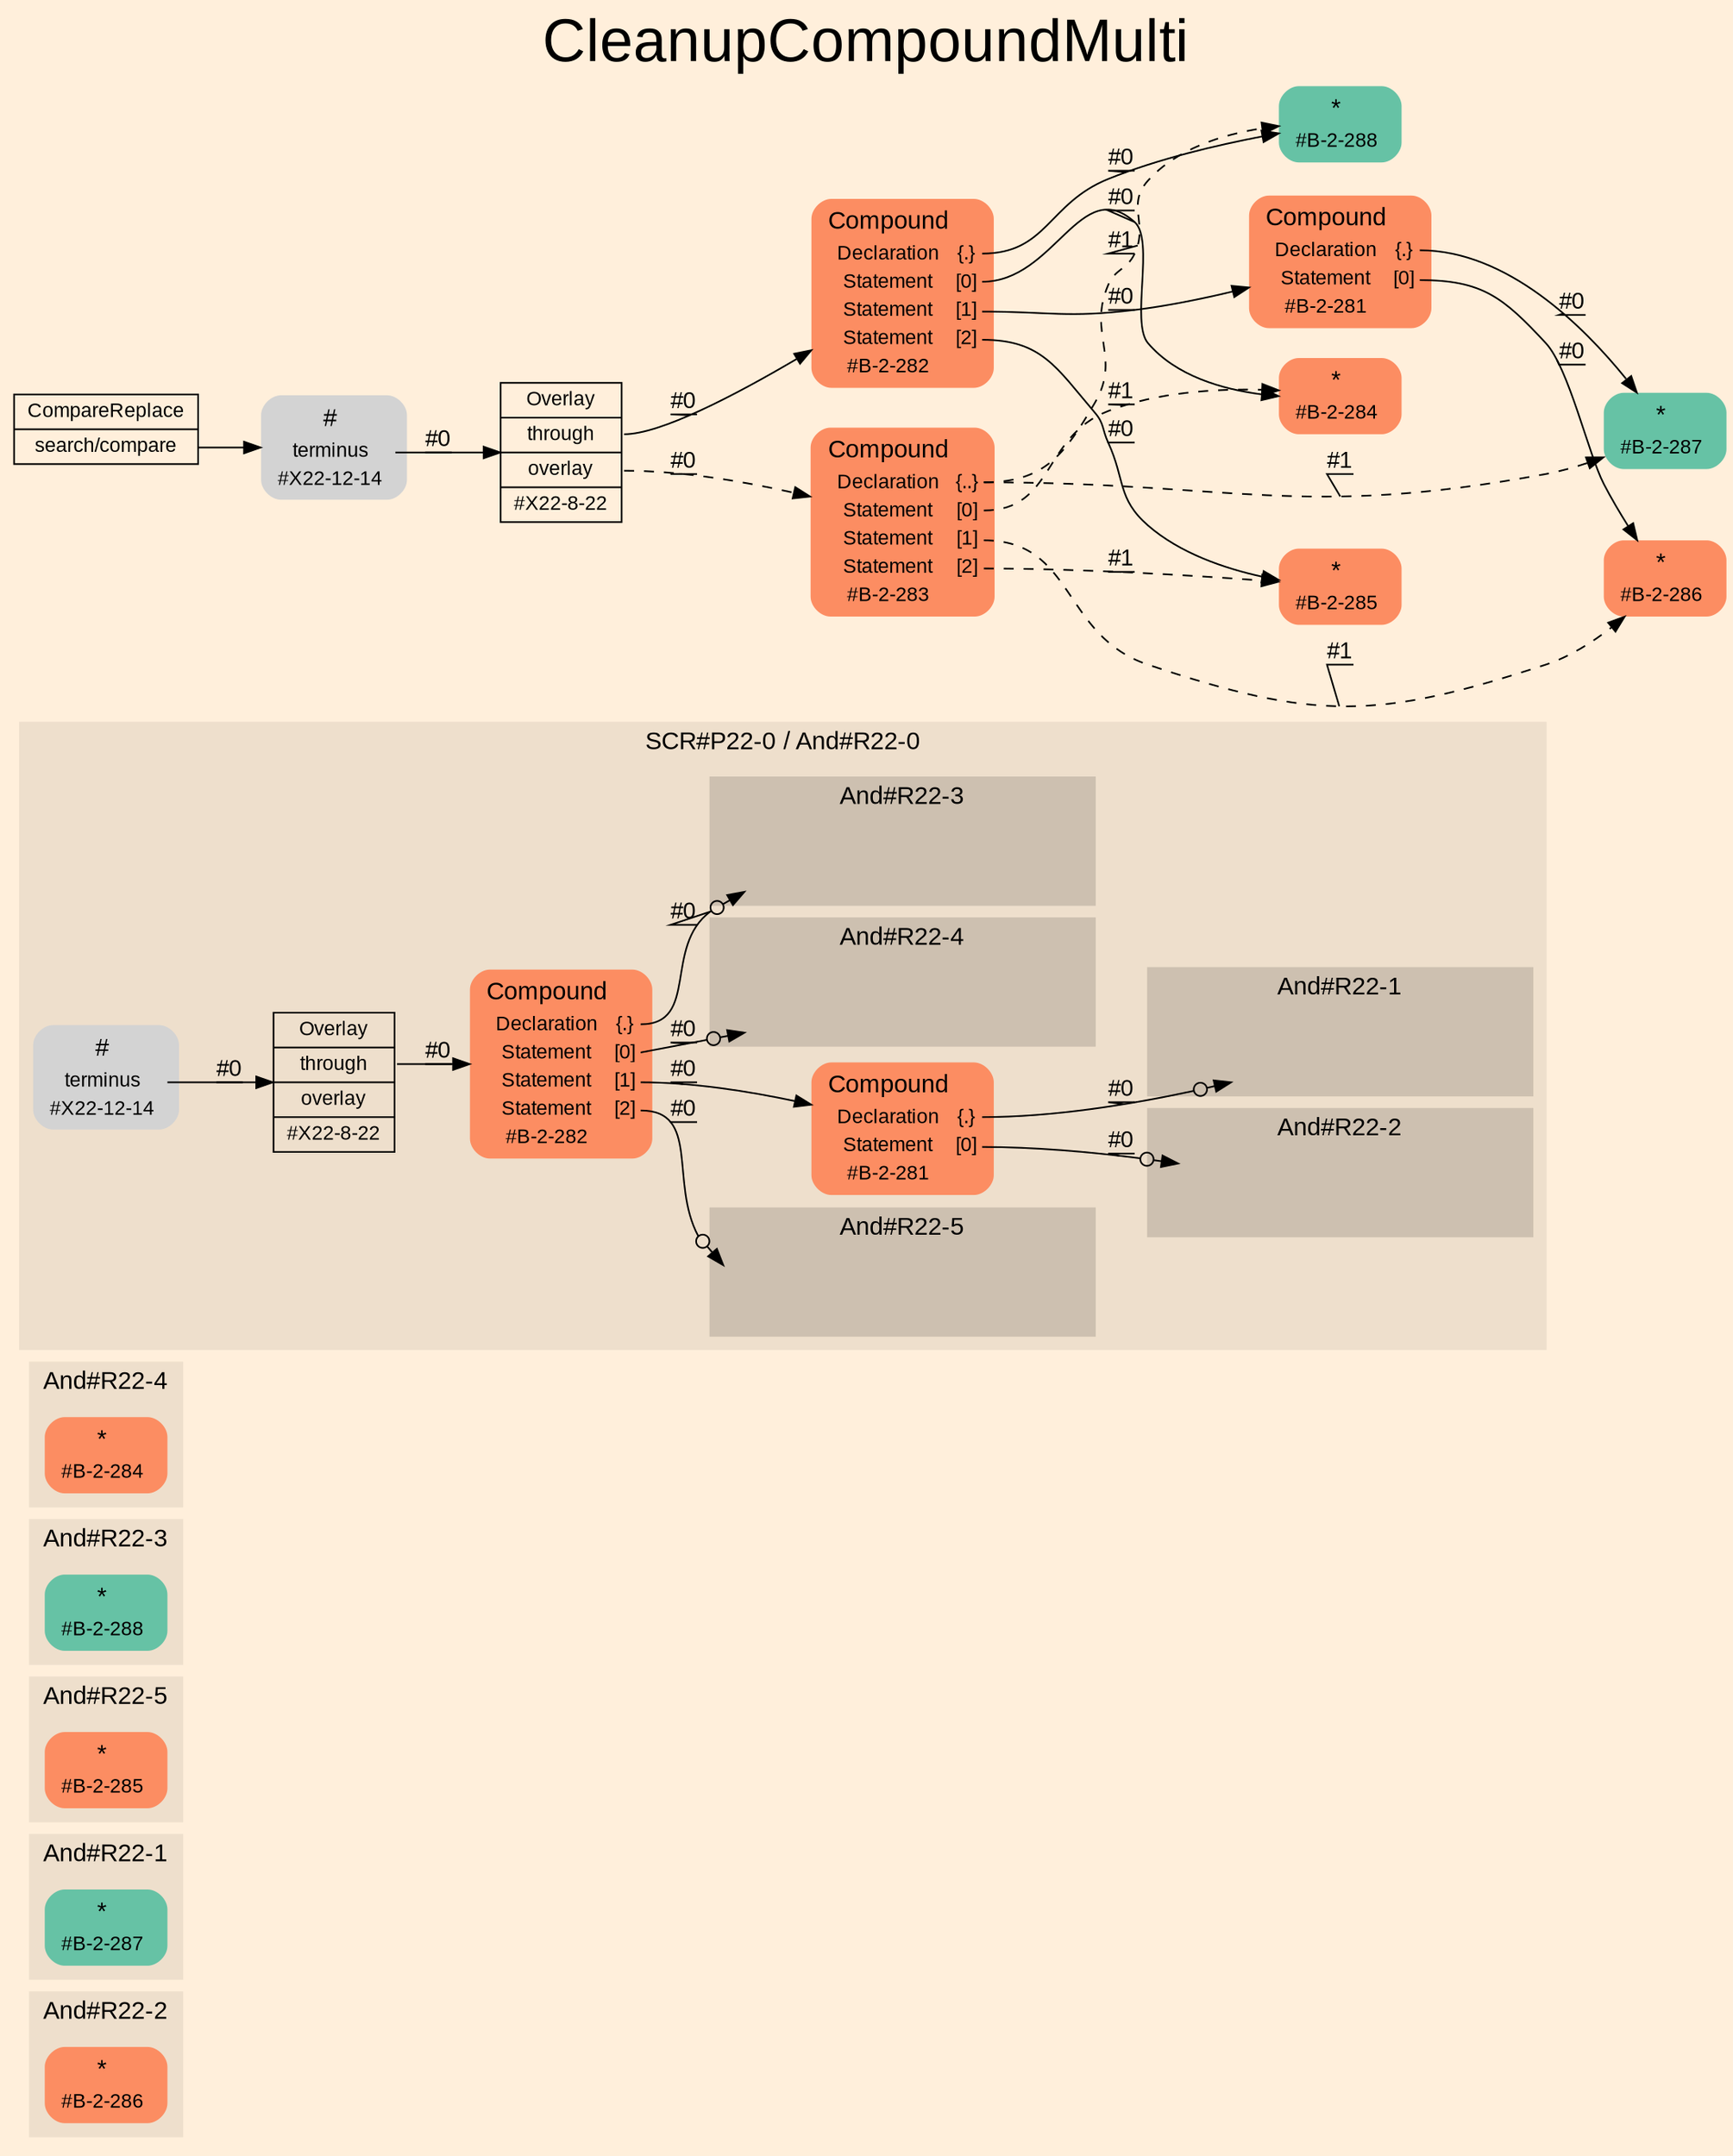 digraph "CleanupCompoundMulti" {
label = "CleanupCompoundMulti"
labelloc = t
fontsize = "36"
graph [
    rankdir = "LR"
    ranksep = 0.3
    bgcolor = antiquewhite1
    color = black
    fontcolor = black
    fontname = "Arial"
];
node [
    fontname = "Arial"
];
edge [
    fontname = "Arial"
];

// -------------------- figure And#R22-2 --------------------
// -------- region And#R22-2 ----------
subgraph "clusterAnd#R22-2" {
    label = "And#R22-2"
    style = "filled"
    color = antiquewhite2
    fontsize = "15"
    "And#R22-2/#B-2-286" [
        // -------- block And#R22-2/#B-2-286 ----------
        shape = "plaintext"
        fillcolor = "/set28/2"
        label = <<TABLE BORDER="0" CELLBORDER="0" CELLSPACING="0">
         <TR><TD><FONT POINT-SIZE="15.0">*</FONT></TD><TD></TD></TR>
         <TR><TD>#B-2-286</TD><TD PORT="port0"></TD></TR>
        </TABLE>>
        style = "rounded,filled"
        fontsize = "12"
    ];
    
}


// -------------------- figure And#R22-1 --------------------
// -------- region And#R22-1 ----------
subgraph "clusterAnd#R22-1" {
    label = "And#R22-1"
    style = "filled"
    color = antiquewhite2
    fontsize = "15"
    "And#R22-1/#B-2-287" [
        // -------- block And#R22-1/#B-2-287 ----------
        shape = "plaintext"
        fillcolor = "/set28/1"
        label = <<TABLE BORDER="0" CELLBORDER="0" CELLSPACING="0">
         <TR><TD><FONT POINT-SIZE="15.0">*</FONT></TD><TD></TD></TR>
         <TR><TD>#B-2-287</TD><TD PORT="port0"></TD></TR>
        </TABLE>>
        style = "rounded,filled"
        fontsize = "12"
    ];
    
}


// -------------------- figure And#R22-5 --------------------
// -------- region And#R22-5 ----------
subgraph "clusterAnd#R22-5" {
    label = "And#R22-5"
    style = "filled"
    color = antiquewhite2
    fontsize = "15"
    "And#R22-5/#B-2-285" [
        // -------- block And#R22-5/#B-2-285 ----------
        shape = "plaintext"
        fillcolor = "/set28/2"
        label = <<TABLE BORDER="0" CELLBORDER="0" CELLSPACING="0">
         <TR><TD><FONT POINT-SIZE="15.0">*</FONT></TD><TD></TD></TR>
         <TR><TD>#B-2-285</TD><TD PORT="port0"></TD></TR>
        </TABLE>>
        style = "rounded,filled"
        fontsize = "12"
    ];
    
}


// -------------------- figure And#R22-3 --------------------
// -------- region And#R22-3 ----------
subgraph "clusterAnd#R22-3" {
    label = "And#R22-3"
    style = "filled"
    color = antiquewhite2
    fontsize = "15"
    "And#R22-3/#B-2-288" [
        // -------- block And#R22-3/#B-2-288 ----------
        shape = "plaintext"
        fillcolor = "/set28/1"
        label = <<TABLE BORDER="0" CELLBORDER="0" CELLSPACING="0">
         <TR><TD><FONT POINT-SIZE="15.0">*</FONT></TD><TD></TD></TR>
         <TR><TD>#B-2-288</TD><TD PORT="port0"></TD></TR>
        </TABLE>>
        style = "rounded,filled"
        fontsize = "12"
    ];
    
}


// -------------------- figure And#R22-4 --------------------
// -------- region And#R22-4 ----------
subgraph "clusterAnd#R22-4" {
    label = "And#R22-4"
    style = "filled"
    color = antiquewhite2
    fontsize = "15"
    "And#R22-4/#B-2-284" [
        // -------- block And#R22-4/#B-2-284 ----------
        shape = "plaintext"
        fillcolor = "/set28/2"
        label = <<TABLE BORDER="0" CELLBORDER="0" CELLSPACING="0">
         <TR><TD><FONT POINT-SIZE="15.0">*</FONT></TD><TD></TD></TR>
         <TR><TD>#B-2-284</TD><TD PORT="port0"></TD></TR>
        </TABLE>>
        style = "rounded,filled"
        fontsize = "12"
    ];
    
}


// -------------------- figure And#R22-0 --------------------
// -------- region And#R22-0 ----------
subgraph "clusterAnd#R22-0" {
    label = "SCR#P22-0 / And#R22-0"
    style = "filled"
    color = antiquewhite2
    fontsize = "15"
    "And#R22-0/#B-2-281" [
        // -------- block And#R22-0/#B-2-281 ----------
        shape = "plaintext"
        fillcolor = "/set28/2"
        label = <<TABLE BORDER="0" CELLBORDER="0" CELLSPACING="0">
         <TR><TD><FONT POINT-SIZE="15.0">Compound</FONT></TD><TD></TD></TR>
         <TR><TD>Declaration</TD><TD PORT="port0">{.}</TD></TR>
         <TR><TD>Statement</TD><TD PORT="port1">[0]</TD></TR>
         <TR><TD>#B-2-281</TD><TD PORT="port2"></TD></TR>
        </TABLE>>
        style = "rounded,filled"
        fontsize = "12"
    ];
    
    "And#R22-0/#X22-8-22" [
        // -------- block And#R22-0/#X22-8-22 ----------
        shape = "record"
        fillcolor = antiquewhite2
        label = "<fixed> Overlay | <port0> through | <port1> overlay | <port2> #X22-8-22"
        style = "filled"
        fontsize = "12"
        color = black
        fontcolor = black
    ];
    
    "And#R22-0/#B-2-282" [
        // -------- block And#R22-0/#B-2-282 ----------
        shape = "plaintext"
        fillcolor = "/set28/2"
        label = <<TABLE BORDER="0" CELLBORDER="0" CELLSPACING="0">
         <TR><TD><FONT POINT-SIZE="15.0">Compound</FONT></TD><TD></TD></TR>
         <TR><TD>Declaration</TD><TD PORT="port0">{.}</TD></TR>
         <TR><TD>Statement</TD><TD PORT="port1">[0]</TD></TR>
         <TR><TD>Statement</TD><TD PORT="port2">[1]</TD></TR>
         <TR><TD>Statement</TD><TD PORT="port3">[2]</TD></TR>
         <TR><TD>#B-2-282</TD><TD PORT="port4"></TD></TR>
        </TABLE>>
        style = "rounded,filled"
        fontsize = "12"
    ];
    
    "And#R22-0/#X22-12-14" [
        // -------- block And#R22-0/#X22-12-14 ----------
        shape = "plaintext"
        label = <<TABLE BORDER="0" CELLBORDER="0" CELLSPACING="0">
         <TR><TD><FONT POINT-SIZE="15.0">#</FONT></TD><TD></TD></TR>
         <TR><TD>terminus</TD><TD PORT="port0"></TD></TR>
         <TR><TD>#X22-12-14</TD><TD PORT="port1"></TD></TR>
        </TABLE>>
        style = "rounded,filled"
        fontsize = "12"
    ];
    
    // -------- region And#R22-0/And#R22-1 ----------
    subgraph "clusterAnd#R22-0/And#R22-1" {
        label = "And#R22-1"
        style = "filled"
        color = antiquewhite3
        fontsize = "15"
        "And#R22-0/And#R22-1/#B-2-287" [
            // -------- block And#R22-0/And#R22-1/#B-2-287 ----------
            shape = none
            fillcolor = "/set28/1"
            style = "invisible"
        ];
        
    }
    
    // -------- region And#R22-0/And#R22-2 ----------
    subgraph "clusterAnd#R22-0/And#R22-2" {
        label = "And#R22-2"
        style = "filled"
        color = antiquewhite3
        fontsize = "15"
        "And#R22-0/And#R22-2/#B-2-286" [
            // -------- block And#R22-0/And#R22-2/#B-2-286 ----------
            shape = none
            fillcolor = "/set28/2"
            style = "invisible"
        ];
        
    }
    
    // -------- region And#R22-0/And#R22-3 ----------
    subgraph "clusterAnd#R22-0/And#R22-3" {
        label = "And#R22-3"
        style = "filled"
        color = antiquewhite3
        fontsize = "15"
        "And#R22-0/And#R22-3/#B-2-288" [
            // -------- block And#R22-0/And#R22-3/#B-2-288 ----------
            shape = none
            fillcolor = "/set28/1"
            style = "invisible"
        ];
        
    }
    
    // -------- region And#R22-0/And#R22-4 ----------
    subgraph "clusterAnd#R22-0/And#R22-4" {
        label = "And#R22-4"
        style = "filled"
        color = antiquewhite3
        fontsize = "15"
        "And#R22-0/And#R22-4/#B-2-284" [
            // -------- block And#R22-0/And#R22-4/#B-2-284 ----------
            shape = none
            fillcolor = "/set28/2"
            style = "invisible"
        ];
        
    }
    
    // -------- region And#R22-0/And#R22-5 ----------
    subgraph "clusterAnd#R22-0/And#R22-5" {
        label = "And#R22-5"
        style = "filled"
        color = antiquewhite3
        fontsize = "15"
        "And#R22-0/And#R22-5/#B-2-285" [
            // -------- block And#R22-0/And#R22-5/#B-2-285 ----------
            shape = none
            fillcolor = "/set28/2"
            style = "invisible"
        ];
        
    }
    
}

"And#R22-0/#B-2-281":port0 -> "And#R22-0/And#R22-1/#B-2-287" [
    arrowhead="normalnoneodot"
    label = "#0"
    decorate = true
    color = black
    fontcolor = black
];

"And#R22-0/#B-2-281":port1 -> "And#R22-0/And#R22-2/#B-2-286" [
    arrowhead="normalnoneodot"
    label = "#0"
    decorate = true
    color = black
    fontcolor = black
];

"And#R22-0/#X22-8-22":port0 -> "And#R22-0/#B-2-282" [
    label = "#0"
    decorate = true
    color = black
    fontcolor = black
];

"And#R22-0/#B-2-282":port0 -> "And#R22-0/And#R22-3/#B-2-288" [
    arrowhead="normalnoneodot"
    label = "#0"
    decorate = true
    color = black
    fontcolor = black
];

"And#R22-0/#B-2-282":port1 -> "And#R22-0/And#R22-4/#B-2-284" [
    arrowhead="normalnoneodot"
    label = "#0"
    decorate = true
    color = black
    fontcolor = black
];

"And#R22-0/#B-2-282":port2 -> "And#R22-0/#B-2-281" [
    label = "#0"
    decorate = true
    color = black
    fontcolor = black
];

"And#R22-0/#B-2-282":port3 -> "And#R22-0/And#R22-5/#B-2-285" [
    arrowhead="normalnoneodot"
    label = "#0"
    decorate = true
    color = black
    fontcolor = black
];

"And#R22-0/#X22-12-14":port0 -> "And#R22-0/#X22-8-22" [
    label = "#0"
    decorate = true
    color = black
    fontcolor = black
];


// -------------------- transformation figure --------------------
"CR#X22-10-22" [
    // -------- block CR#X22-10-22 ----------
    shape = "record"
    fillcolor = antiquewhite1
    label = "<fixed> CompareReplace | <port0> search/compare"
    style = "filled"
    fontsize = "12"
    color = black
    fontcolor = black
];

"#X22-12-14" [
    // -------- block #X22-12-14 ----------
    shape = "plaintext"
    label = <<TABLE BORDER="0" CELLBORDER="0" CELLSPACING="0">
     <TR><TD><FONT POINT-SIZE="15.0">#</FONT></TD><TD></TD></TR>
     <TR><TD>terminus</TD><TD PORT="port0"></TD></TR>
     <TR><TD>#X22-12-14</TD><TD PORT="port1"></TD></TR>
    </TABLE>>
    style = "rounded,filled"
    fontsize = "12"
];

"#X22-8-22" [
    // -------- block #X22-8-22 ----------
    shape = "record"
    fillcolor = antiquewhite1
    label = "<fixed> Overlay | <port0> through | <port1> overlay | <port2> #X22-8-22"
    style = "filled"
    fontsize = "12"
    color = black
    fontcolor = black
];

"#B-2-282" [
    // -------- block #B-2-282 ----------
    shape = "plaintext"
    fillcolor = "/set28/2"
    label = <<TABLE BORDER="0" CELLBORDER="0" CELLSPACING="0">
     <TR><TD><FONT POINT-SIZE="15.0">Compound</FONT></TD><TD></TD></TR>
     <TR><TD>Declaration</TD><TD PORT="port0">{.}</TD></TR>
     <TR><TD>Statement</TD><TD PORT="port1">[0]</TD></TR>
     <TR><TD>Statement</TD><TD PORT="port2">[1]</TD></TR>
     <TR><TD>Statement</TD><TD PORT="port3">[2]</TD></TR>
     <TR><TD>#B-2-282</TD><TD PORT="port4"></TD></TR>
    </TABLE>>
    style = "rounded,filled"
    fontsize = "12"
];

"#B-2-288" [
    // -------- block #B-2-288 ----------
    shape = "plaintext"
    fillcolor = "/set28/1"
    label = <<TABLE BORDER="0" CELLBORDER="0" CELLSPACING="0">
     <TR><TD><FONT POINT-SIZE="15.0">*</FONT></TD><TD></TD></TR>
     <TR><TD>#B-2-288</TD><TD PORT="port0"></TD></TR>
    </TABLE>>
    style = "rounded,filled"
    fontsize = "12"
];

"#B-2-284" [
    // -------- block #B-2-284 ----------
    shape = "plaintext"
    fillcolor = "/set28/2"
    label = <<TABLE BORDER="0" CELLBORDER="0" CELLSPACING="0">
     <TR><TD><FONT POINT-SIZE="15.0">*</FONT></TD><TD></TD></TR>
     <TR><TD>#B-2-284</TD><TD PORT="port0"></TD></TR>
    </TABLE>>
    style = "rounded,filled"
    fontsize = "12"
];

"#B-2-281" [
    // -------- block #B-2-281 ----------
    shape = "plaintext"
    fillcolor = "/set28/2"
    label = <<TABLE BORDER="0" CELLBORDER="0" CELLSPACING="0">
     <TR><TD><FONT POINT-SIZE="15.0">Compound</FONT></TD><TD></TD></TR>
     <TR><TD>Declaration</TD><TD PORT="port0">{.}</TD></TR>
     <TR><TD>Statement</TD><TD PORT="port1">[0]</TD></TR>
     <TR><TD>#B-2-281</TD><TD PORT="port2"></TD></TR>
    </TABLE>>
    style = "rounded,filled"
    fontsize = "12"
];

"#B-2-287" [
    // -------- block #B-2-287 ----------
    shape = "plaintext"
    fillcolor = "/set28/1"
    label = <<TABLE BORDER="0" CELLBORDER="0" CELLSPACING="0">
     <TR><TD><FONT POINT-SIZE="15.0">*</FONT></TD><TD></TD></TR>
     <TR><TD>#B-2-287</TD><TD PORT="port0"></TD></TR>
    </TABLE>>
    style = "rounded,filled"
    fontsize = "12"
];

"#B-2-286" [
    // -------- block #B-2-286 ----------
    shape = "plaintext"
    fillcolor = "/set28/2"
    label = <<TABLE BORDER="0" CELLBORDER="0" CELLSPACING="0">
     <TR><TD><FONT POINT-SIZE="15.0">*</FONT></TD><TD></TD></TR>
     <TR><TD>#B-2-286</TD><TD PORT="port0"></TD></TR>
    </TABLE>>
    style = "rounded,filled"
    fontsize = "12"
];

"#B-2-285" [
    // -------- block #B-2-285 ----------
    shape = "plaintext"
    fillcolor = "/set28/2"
    label = <<TABLE BORDER="0" CELLBORDER="0" CELLSPACING="0">
     <TR><TD><FONT POINT-SIZE="15.0">*</FONT></TD><TD></TD></TR>
     <TR><TD>#B-2-285</TD><TD PORT="port0"></TD></TR>
    </TABLE>>
    style = "rounded,filled"
    fontsize = "12"
];

"#B-2-283" [
    // -------- block #B-2-283 ----------
    shape = "plaintext"
    fillcolor = "/set28/2"
    label = <<TABLE BORDER="0" CELLBORDER="0" CELLSPACING="0">
     <TR><TD><FONT POINT-SIZE="15.0">Compound</FONT></TD><TD></TD></TR>
     <TR><TD>Declaration</TD><TD PORT="port0">{..}</TD></TR>
     <TR><TD>Statement</TD><TD PORT="port1">[0]</TD></TR>
     <TR><TD>Statement</TD><TD PORT="port2">[1]</TD></TR>
     <TR><TD>Statement</TD><TD PORT="port3">[2]</TD></TR>
     <TR><TD>#B-2-283</TD><TD PORT="port4"></TD></TR>
    </TABLE>>
    style = "rounded,filled"
    fontsize = "12"
];

"CR#X22-10-22":port0 -> "#X22-12-14" [
    label = ""
    decorate = true
    color = black
    fontcolor = black
];

"#X22-12-14":port0 -> "#X22-8-22" [
    label = "#0"
    decorate = true
    color = black
    fontcolor = black
];

"#X22-8-22":port0 -> "#B-2-282" [
    label = "#0"
    decorate = true
    color = black
    fontcolor = black
];

"#X22-8-22":port1 -> "#B-2-283" [
    style="dashed"
    label = "#0"
    decorate = true
    color = black
    fontcolor = black
];

"#B-2-282":port0 -> "#B-2-288" [
    label = "#0"
    decorate = true
    color = black
    fontcolor = black
];

"#B-2-282":port1 -> "#B-2-284" [
    label = "#0"
    decorate = true
    color = black
    fontcolor = black
];

"#B-2-282":port2 -> "#B-2-281" [
    label = "#0"
    decorate = true
    color = black
    fontcolor = black
];

"#B-2-282":port3 -> "#B-2-285" [
    label = "#0"
    decorate = true
    color = black
    fontcolor = black
];

"#B-2-281":port0 -> "#B-2-287" [
    label = "#0"
    decorate = true
    color = black
    fontcolor = black
];

"#B-2-281":port1 -> "#B-2-286" [
    label = "#0"
    decorate = true
    color = black
    fontcolor = black
];

"#B-2-283":port0 -> "#B-2-287" [
    style="dashed"
    label = "#1"
    decorate = true
    color = black
    fontcolor = black
];

"#B-2-283":port0 -> "#B-2-288" [
    style="dashed"
    label = "#1"
    decorate = true
    color = black
    fontcolor = black
];

"#B-2-283":port1 -> "#B-2-284" [
    style="dashed"
    label = "#1"
    decorate = true
    color = black
    fontcolor = black
];

"#B-2-283":port2 -> "#B-2-286" [
    style="dashed"
    label = "#1"
    decorate = true
    color = black
    fontcolor = black
];

"#B-2-283":port3 -> "#B-2-285" [
    style="dashed"
    label = "#1"
    decorate = true
    color = black
    fontcolor = black
];


}
